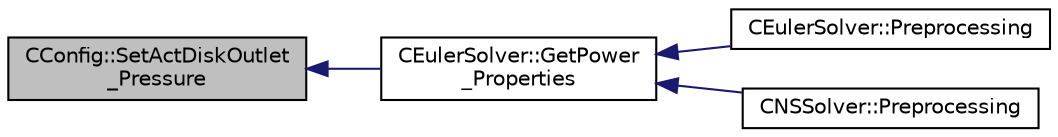 digraph "CConfig::SetActDiskOutlet_Pressure"
{
  edge [fontname="Helvetica",fontsize="10",labelfontname="Helvetica",labelfontsize="10"];
  node [fontname="Helvetica",fontsize="10",shape=record];
  rankdir="LR";
  Node14129 [label="CConfig::SetActDiskOutlet\l_Pressure",height=0.2,width=0.4,color="black", fillcolor="grey75", style="filled", fontcolor="black"];
  Node14129 -> Node14130 [dir="back",color="midnightblue",fontsize="10",style="solid",fontname="Helvetica"];
  Node14130 [label="CEulerSolver::GetPower\l_Properties",height=0.2,width=0.4,color="black", fillcolor="white", style="filled",URL="$class_c_euler_solver.html#ad8b538a82e5a7a7e3903ec29954b1d07",tooltip="Compute the Fan face Mach number. "];
  Node14130 -> Node14131 [dir="back",color="midnightblue",fontsize="10",style="solid",fontname="Helvetica"];
  Node14131 [label="CEulerSolver::Preprocessing",height=0.2,width=0.4,color="black", fillcolor="white", style="filled",URL="$class_c_euler_solver.html#a8b89e1bfce33284c2d8f5f00f82f3f3f",tooltip="Compute primitive variables and their gradients. "];
  Node14130 -> Node14132 [dir="back",color="midnightblue",fontsize="10",style="solid",fontname="Helvetica"];
  Node14132 [label="CNSSolver::Preprocessing",height=0.2,width=0.4,color="black", fillcolor="white", style="filled",URL="$class_c_n_s_solver.html#a028c83d18cf8520dff2f9628d8a04e4b",tooltip="Restart residual and compute gradients. "];
}
